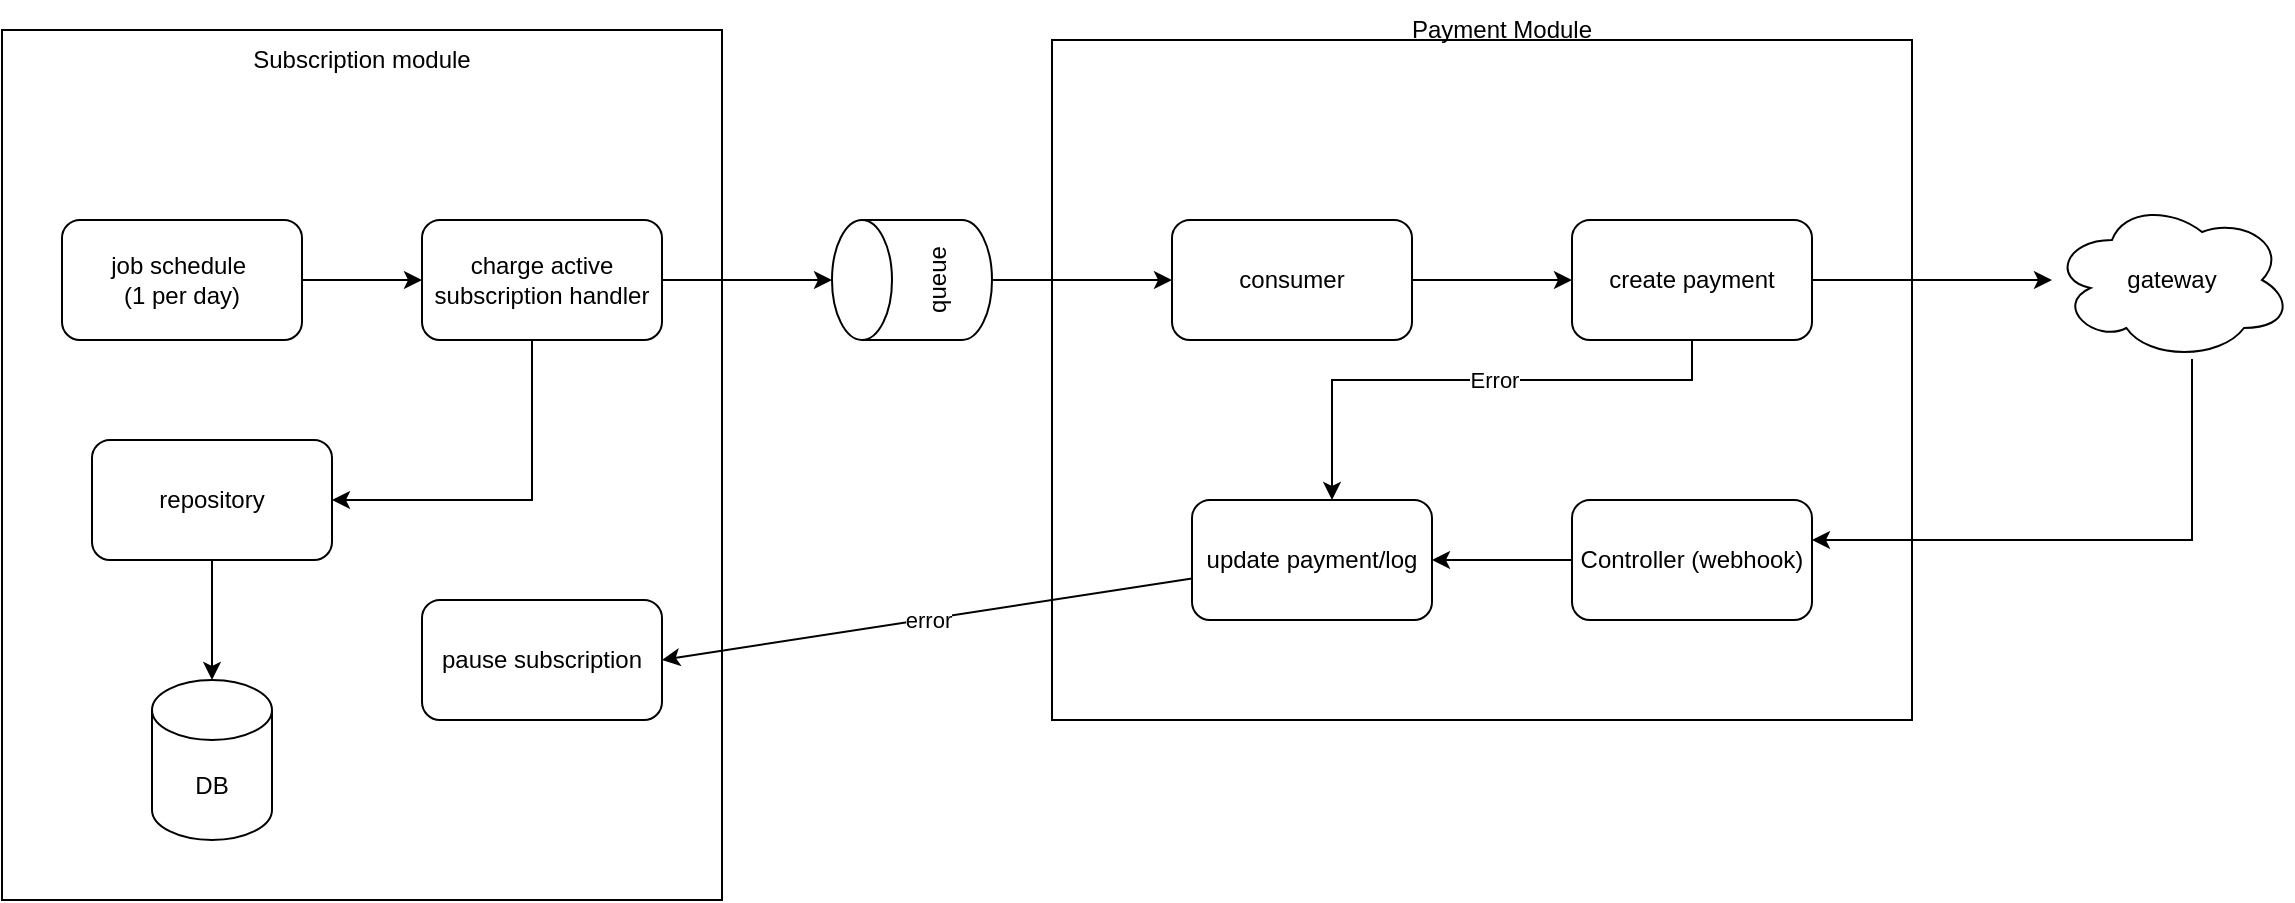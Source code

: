 <mxfile>
    <diagram name="Page-1" id="BIx33T_F9VOXXhtD0Nsd">
        <mxGraphModel dx="828" dy="670" grid="1" gridSize="10" guides="1" tooltips="1" connect="1" arrows="1" fold="1" page="1" pageScale="1" pageWidth="850" pageHeight="1100" math="0" shadow="0">
            <root>
                <mxCell id="0"/>
                <mxCell id="1" parent="0"/>
                <mxCell id="DR26eDf_CHubESm0xT07-16" value="" style="rounded=0;whiteSpace=wrap;html=1;" parent="1" vertex="1">
                    <mxGeometry x="590" y="130" width="430" height="340" as="geometry"/>
                </mxCell>
                <mxCell id="DR26eDf_CHubESm0xT07-14" value="" style="rounded=0;whiteSpace=wrap;html=1;" parent="1" vertex="1">
                    <mxGeometry x="65" y="125" width="360" height="435" as="geometry"/>
                </mxCell>
                <mxCell id="ZViiMiX3mpQHfbn6vK1B-7" style="edgeStyle=orthogonalEdgeStyle;rounded=0;orthogonalLoop=1;jettySize=auto;html=1;exitX=0.5;exitY=1;exitDx=0;exitDy=0;" parent="1" edge="1">
                    <mxGeometry relative="1" as="geometry">
                        <mxPoint x="840" y="210" as="sourcePoint"/>
                    </mxGeometry>
                </mxCell>
                <mxCell id="DR26eDf_CHubESm0xT07-1" value="charge active subscription handler" style="rounded=1;whiteSpace=wrap;html=1;" parent="1" vertex="1">
                    <mxGeometry x="275" y="220" width="120" height="60" as="geometry"/>
                </mxCell>
                <mxCell id="DR26eDf_CHubESm0xT07-4" style="edgeStyle=orthogonalEdgeStyle;rounded=0;orthogonalLoop=1;jettySize=auto;html=1;" parent="1" source="DR26eDf_CHubESm0xT07-3" target="DR26eDf_CHubESm0xT07-1" edge="1">
                    <mxGeometry relative="1" as="geometry"/>
                </mxCell>
                <mxCell id="DR26eDf_CHubESm0xT07-3" value="&lt;div&gt;job schedule&amp;nbsp;&lt;/div&gt;&lt;div&gt;(1 per day)&lt;/div&gt;" style="rounded=1;whiteSpace=wrap;html=1;" parent="1" vertex="1">
                    <mxGeometry x="95" y="220" width="120" height="60" as="geometry"/>
                </mxCell>
                <mxCell id="DR26eDf_CHubESm0xT07-8" style="edgeStyle=orthogonalEdgeStyle;rounded=0;orthogonalLoop=1;jettySize=auto;html=1;entryX=0;entryY=0.5;entryDx=0;entryDy=0;" parent="1" source="DR26eDf_CHubESm0xT07-5" target="DR26eDf_CHubESm0xT07-7" edge="1">
                    <mxGeometry relative="1" as="geometry"/>
                </mxCell>
                <mxCell id="DR26eDf_CHubESm0xT07-5" value="queue" style="shape=cylinder3;whiteSpace=wrap;html=1;boundedLbl=1;backgroundOutline=1;size=15;rotation=-90;" parent="1" vertex="1">
                    <mxGeometry x="490" y="210" width="60" height="80" as="geometry"/>
                </mxCell>
                <mxCell id="DR26eDf_CHubESm0xT07-6" style="edgeStyle=orthogonalEdgeStyle;rounded=0;orthogonalLoop=1;jettySize=auto;html=1;" parent="1" source="DR26eDf_CHubESm0xT07-1" target="DR26eDf_CHubESm0xT07-5" edge="1">
                    <mxGeometry relative="1" as="geometry">
                        <mxPoint x="410" y="250" as="targetPoint"/>
                    </mxGeometry>
                </mxCell>
                <mxCell id="DR26eDf_CHubESm0xT07-13" style="edgeStyle=orthogonalEdgeStyle;rounded=0;orthogonalLoop=1;jettySize=auto;html=1;entryX=0;entryY=0.5;entryDx=0;entryDy=0;" parent="1" source="DR26eDf_CHubESm0xT07-7" target="DR26eDf_CHubESm0xT07-9" edge="1">
                    <mxGeometry relative="1" as="geometry"/>
                </mxCell>
                <mxCell id="DR26eDf_CHubESm0xT07-7" value="consumer" style="rounded=1;whiteSpace=wrap;html=1;" parent="1" vertex="1">
                    <mxGeometry x="650" y="220" width="120" height="60" as="geometry"/>
                </mxCell>
                <mxCell id="DR26eDf_CHubESm0xT07-20" value="" style="edgeStyle=orthogonalEdgeStyle;rounded=0;orthogonalLoop=1;jettySize=auto;html=1;" parent="1" source="DR26eDf_CHubESm0xT07-9" target="DR26eDf_CHubESm0xT07-19" edge="1">
                    <mxGeometry relative="1" as="geometry"/>
                </mxCell>
                <mxCell id="uqwqq6Uy4NkdufYGTmNp-5" style="edgeStyle=orthogonalEdgeStyle;rounded=0;orthogonalLoop=1;jettySize=auto;html=1;" parent="1" source="DR26eDf_CHubESm0xT07-9" target="DR26eDf_CHubESm0xT07-23" edge="1">
                    <mxGeometry relative="1" as="geometry">
                        <Array as="points">
                            <mxPoint x="910" y="300"/>
                            <mxPoint x="730" y="300"/>
                        </Array>
                    </mxGeometry>
                </mxCell>
                <mxCell id="uqwqq6Uy4NkdufYGTmNp-6" value="Error" style="edgeLabel;html=1;align=center;verticalAlign=middle;resizable=0;points=[];" parent="uqwqq6Uy4NkdufYGTmNp-5" vertex="1" connectable="0">
                    <mxGeometry x="-0.096" y="1" relative="1" as="geometry">
                        <mxPoint x="-2" y="-1" as="offset"/>
                    </mxGeometry>
                </mxCell>
                <mxCell id="DR26eDf_CHubESm0xT07-9" value="create payment" style="rounded=1;whiteSpace=wrap;html=1;" parent="1" vertex="1">
                    <mxGeometry x="850" y="220" width="120" height="60" as="geometry"/>
                </mxCell>
                <mxCell id="DR26eDf_CHubESm0xT07-15" value="Subscription module" style="text;html=1;align=center;verticalAlign=middle;whiteSpace=wrap;rounded=0;" parent="1" vertex="1">
                    <mxGeometry x="170" y="125" width="150" height="30" as="geometry"/>
                </mxCell>
                <mxCell id="DR26eDf_CHubESm0xT07-18" value="Payment Module" style="text;html=1;align=center;verticalAlign=middle;whiteSpace=wrap;rounded=0;" parent="1" vertex="1">
                    <mxGeometry x="740" y="110" width="150" height="30" as="geometry"/>
                </mxCell>
                <mxCell id="DR26eDf_CHubESm0xT07-22" value="" style="edgeStyle=orthogonalEdgeStyle;rounded=0;orthogonalLoop=1;jettySize=auto;html=1;" parent="1" source="DR26eDf_CHubESm0xT07-19" target="DR26eDf_CHubESm0xT07-21" edge="1">
                    <mxGeometry relative="1" as="geometry">
                        <Array as="points">
                            <mxPoint x="1160" y="380"/>
                        </Array>
                    </mxGeometry>
                </mxCell>
                <mxCell id="DR26eDf_CHubESm0xT07-19" value="gateway" style="ellipse;shape=cloud;whiteSpace=wrap;html=1;rounded=1;" parent="1" vertex="1">
                    <mxGeometry x="1090" y="210" width="120" height="80" as="geometry"/>
                </mxCell>
                <mxCell id="DR26eDf_CHubESm0xT07-24" value="" style="edgeStyle=orthogonalEdgeStyle;rounded=0;orthogonalLoop=1;jettySize=auto;html=1;" parent="1" source="DR26eDf_CHubESm0xT07-21" target="DR26eDf_CHubESm0xT07-23" edge="1">
                    <mxGeometry relative="1" as="geometry"/>
                </mxCell>
                <mxCell id="DR26eDf_CHubESm0xT07-21" value="Controller (webhook)" style="whiteSpace=wrap;html=1;rounded=1;" parent="1" vertex="1">
                    <mxGeometry x="850" y="360" width="120" height="60" as="geometry"/>
                </mxCell>
                <mxCell id="uqwqq6Uy4NkdufYGTmNp-8" value="error" style="rounded=0;orthogonalLoop=1;jettySize=auto;html=1;entryX=1;entryY=0.5;entryDx=0;entryDy=0;" parent="1" source="DR26eDf_CHubESm0xT07-23" target="uqwqq6Uy4NkdufYGTmNp-7" edge="1">
                    <mxGeometry relative="1" as="geometry"/>
                </mxCell>
                <mxCell id="DR26eDf_CHubESm0xT07-23" value="update payment/log" style="whiteSpace=wrap;html=1;rounded=1;" parent="1" vertex="1">
                    <mxGeometry x="660" y="360" width="120" height="60" as="geometry"/>
                </mxCell>
                <mxCell id="DR26eDf_CHubESm0xT07-25" value="DB" style="shape=cylinder3;whiteSpace=wrap;html=1;boundedLbl=1;backgroundOutline=1;size=15;" parent="1" vertex="1">
                    <mxGeometry x="140" y="450" width="60" height="80" as="geometry"/>
                </mxCell>
                <mxCell id="DR26eDf_CHubESm0xT07-26" style="edgeStyle=orthogonalEdgeStyle;rounded=0;orthogonalLoop=1;jettySize=auto;html=1;" parent="1" source="uqwqq6Uy4NkdufYGTmNp-1" target="DR26eDf_CHubESm0xT07-25" edge="1">
                    <mxGeometry relative="1" as="geometry"/>
                </mxCell>
                <mxCell id="uqwqq6Uy4NkdufYGTmNp-2" value="" style="edgeStyle=orthogonalEdgeStyle;rounded=0;orthogonalLoop=1;jettySize=auto;html=1;" parent="1" source="DR26eDf_CHubESm0xT07-1" target="uqwqq6Uy4NkdufYGTmNp-1" edge="1">
                    <mxGeometry relative="1" as="geometry">
                        <mxPoint x="335" y="300" as="sourcePoint"/>
                        <mxPoint x="335" y="470" as="targetPoint"/>
                        <Array as="points">
                            <mxPoint x="330" y="360"/>
                        </Array>
                    </mxGeometry>
                </mxCell>
                <mxCell id="uqwqq6Uy4NkdufYGTmNp-1" value="repository" style="rounded=1;whiteSpace=wrap;html=1;" parent="1" vertex="1">
                    <mxGeometry x="110" y="330" width="120" height="60" as="geometry"/>
                </mxCell>
                <mxCell id="uqwqq6Uy4NkdufYGTmNp-7" value="pause subscription" style="whiteSpace=wrap;html=1;rounded=1;" parent="1" vertex="1">
                    <mxGeometry x="275" y="410" width="120" height="60" as="geometry"/>
                </mxCell>
            </root>
        </mxGraphModel>
    </diagram>
</mxfile>